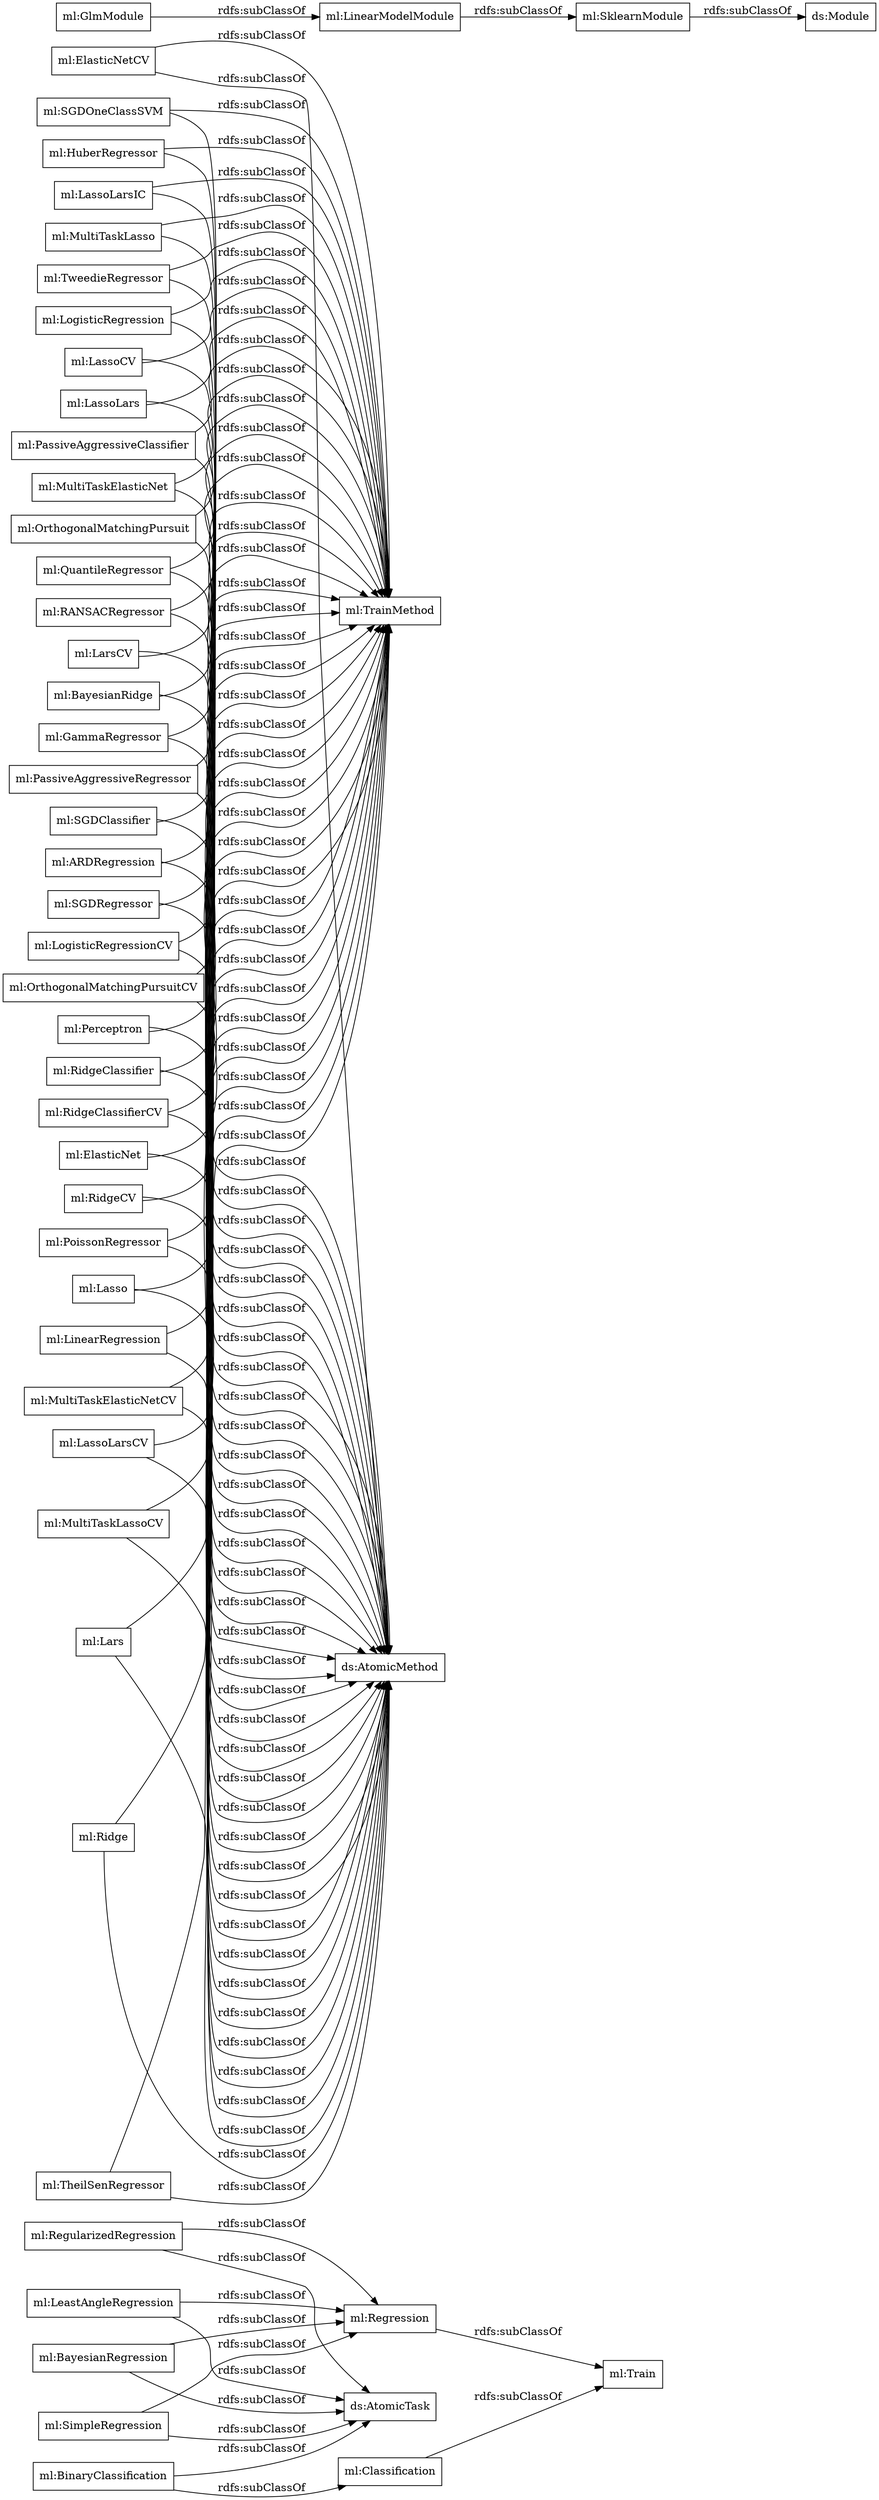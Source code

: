 digraph ar2dtool_diagram { 
rankdir=LR;
size="1000"
node [shape = rectangle, color="black"]; "ml:Regression" "ml:ElasticNetCV" "ml:SGDOneClassSVM" "ml:HuberRegressor" "ml:LassoLarsIC" "ml:MultiTaskLasso" "ml:TweedieRegressor" "ml:MultiTaskElasticNet" "ml:RANSACRegressor" "ml:GlmModule" "ml:SGDRegressor" "ml:LogisticRegression" "ml:LinearModelModule" "ml:RegularizedRegression" "ml:OrthogonalMatchingPursuit" "ml:SklearnModule" "ml:LeastAngleRegression" "ml:ElasticNet" "ml:LassoCV" "ml:BayesianRidge" "ml:LogisticRegressionCV" "ml:LassoLarsCV" "ml:Train" "ml:Lars" "ml:BayesianRegression" "ml:OrthogonalMatchingPursuitCV" "ml:LassoLars" "ml:SGDClassifier" "ml:RidgeClassifier" "ml:LarsCV" "ml:QuantileRegressor" "ml:Perceptron" "ml:PassiveAggressiveRegressor" "ml:PoissonRegressor" "ml:LinearRegression" "ml:SimpleRegression" "ml:BinaryClassification" "ml:TheilSenRegressor" "ml:Classification" "ml:Ridge" "ml:PassiveAggressiveClassifier" "ml:ARDRegression" "ml:GammaRegressor" "ml:Lasso" "ml:RidgeCV" "ml:MultiTaskElasticNetCV" "ml:RidgeClassifierCV" "ml:MultiTaskLassoCV" ; /*classes style*/
	"ml:BayesianRidge" -> "ml:TrainMethod" [ label = "rdfs:subClassOf" ];
	"ml:BayesianRidge" -> "ds:AtomicMethod" [ label = "rdfs:subClassOf" ];
	"ml:LassoCV" -> "ml:TrainMethod" [ label = "rdfs:subClassOf" ];
	"ml:LassoCV" -> "ds:AtomicMethod" [ label = "rdfs:subClassOf" ];
	"ml:SimpleRegression" -> "ml:Regression" [ label = "rdfs:subClassOf" ];
	"ml:SimpleRegression" -> "ds:AtomicTask" [ label = "rdfs:subClassOf" ];
	"ml:ElasticNetCV" -> "ml:TrainMethod" [ label = "rdfs:subClassOf" ];
	"ml:ElasticNetCV" -> "ds:AtomicMethod" [ label = "rdfs:subClassOf" ];
	"ml:LarsCV" -> "ml:TrainMethod" [ label = "rdfs:subClassOf" ];
	"ml:LarsCV" -> "ds:AtomicMethod" [ label = "rdfs:subClassOf" ];
	"ml:LassoLars" -> "ml:TrainMethod" [ label = "rdfs:subClassOf" ];
	"ml:LassoLars" -> "ds:AtomicMethod" [ label = "rdfs:subClassOf" ];
	"ml:Regression" -> "ml:Train" [ label = "rdfs:subClassOf" ];
	"ml:PassiveAggressiveClassifier" -> "ml:TrainMethod" [ label = "rdfs:subClassOf" ];
	"ml:PassiveAggressiveClassifier" -> "ds:AtomicMethod" [ label = "rdfs:subClassOf" ];
	"ml:OrthogonalMatchingPursuitCV" -> "ml:TrainMethod" [ label = "rdfs:subClassOf" ];
	"ml:OrthogonalMatchingPursuitCV" -> "ds:AtomicMethod" [ label = "rdfs:subClassOf" ];
	"ml:RidgeCV" -> "ml:TrainMethod" [ label = "rdfs:subClassOf" ];
	"ml:RidgeCV" -> "ds:AtomicMethod" [ label = "rdfs:subClassOf" ];
	"ml:BinaryClassification" -> "ml:Classification" [ label = "rdfs:subClassOf" ];
	"ml:BinaryClassification" -> "ds:AtomicTask" [ label = "rdfs:subClassOf" ];
	"ml:LinearRegression" -> "ml:TrainMethod" [ label = "rdfs:subClassOf" ];
	"ml:LinearRegression" -> "ds:AtomicMethod" [ label = "rdfs:subClassOf" ];
	"ml:QuantileRegressor" -> "ml:TrainMethod" [ label = "rdfs:subClassOf" ];
	"ml:QuantileRegressor" -> "ds:AtomicMethod" [ label = "rdfs:subClassOf" ];
	"ml:PoissonRegressor" -> "ml:TrainMethod" [ label = "rdfs:subClassOf" ];
	"ml:PoissonRegressor" -> "ds:AtomicMethod" [ label = "rdfs:subClassOf" ];
	"ml:RegularizedRegression" -> "ml:Regression" [ label = "rdfs:subClassOf" ];
	"ml:RegularizedRegression" -> "ds:AtomicTask" [ label = "rdfs:subClassOf" ];
	"ml:MultiTaskElasticNetCV" -> "ml:TrainMethod" [ label = "rdfs:subClassOf" ];
	"ml:MultiTaskElasticNetCV" -> "ds:AtomicMethod" [ label = "rdfs:subClassOf" ];
	"ml:RidgeClassifier" -> "ml:TrainMethod" [ label = "rdfs:subClassOf" ];
	"ml:RidgeClassifier" -> "ds:AtomicMethod" [ label = "rdfs:subClassOf" ];
	"ml:OrthogonalMatchingPursuit" -> "ml:TrainMethod" [ label = "rdfs:subClassOf" ];
	"ml:OrthogonalMatchingPursuit" -> "ds:AtomicMethod" [ label = "rdfs:subClassOf" ];
	"ml:LinearModelModule" -> "ml:SklearnModule" [ label = "rdfs:subClassOf" ];
	"ml:LassoLarsIC" -> "ml:TrainMethod" [ label = "rdfs:subClassOf" ];
	"ml:LassoLarsIC" -> "ds:AtomicMethod" [ label = "rdfs:subClassOf" ];
	"ml:PassiveAggressiveRegressor" -> "ml:TrainMethod" [ label = "rdfs:subClassOf" ];
	"ml:PassiveAggressiveRegressor" -> "ds:AtomicMethod" [ label = "rdfs:subClassOf" ];
	"ml:ARDRegression" -> "ml:TrainMethod" [ label = "rdfs:subClassOf" ];
	"ml:ARDRegression" -> "ds:AtomicMethod" [ label = "rdfs:subClassOf" ];
	"ml:GammaRegressor" -> "ml:TrainMethod" [ label = "rdfs:subClassOf" ];
	"ml:GammaRegressor" -> "ds:AtomicMethod" [ label = "rdfs:subClassOf" ];
	"ml:MultiTaskLasso" -> "ml:TrainMethod" [ label = "rdfs:subClassOf" ];
	"ml:MultiTaskLasso" -> "ds:AtomicMethod" [ label = "rdfs:subClassOf" ];
	"ml:GlmModule" -> "ml:LinearModelModule" [ label = "rdfs:subClassOf" ];
	"ml:LeastAngleRegression" -> "ml:Regression" [ label = "rdfs:subClassOf" ];
	"ml:LeastAngleRegression" -> "ds:AtomicTask" [ label = "rdfs:subClassOf" ];
	"ml:Classification" -> "ml:Train" [ label = "rdfs:subClassOf" ];
	"ml:SklearnModule" -> "ds:Module" [ label = "rdfs:subClassOf" ];
	"ml:RidgeClassifierCV" -> "ml:TrainMethod" [ label = "rdfs:subClassOf" ];
	"ml:RidgeClassifierCV" -> "ds:AtomicMethod" [ label = "rdfs:subClassOf" ];
	"ml:MultiTaskElasticNet" -> "ml:TrainMethod" [ label = "rdfs:subClassOf" ];
	"ml:MultiTaskElasticNet" -> "ds:AtomicMethod" [ label = "rdfs:subClassOf" ];
	"ml:Lars" -> "ml:TrainMethod" [ label = "rdfs:subClassOf" ];
	"ml:Lars" -> "ds:AtomicMethod" [ label = "rdfs:subClassOf" ];
	"ml:Perceptron" -> "ml:TrainMethod" [ label = "rdfs:subClassOf" ];
	"ml:Perceptron" -> "ds:AtomicMethod" [ label = "rdfs:subClassOf" ];
	"ml:ElasticNet" -> "ml:TrainMethod" [ label = "rdfs:subClassOf" ];
	"ml:ElasticNet" -> "ds:AtomicMethod" [ label = "rdfs:subClassOf" ];
	"ml:LogisticRegression" -> "ml:TrainMethod" [ label = "rdfs:subClassOf" ];
	"ml:LogisticRegression" -> "ds:AtomicMethod" [ label = "rdfs:subClassOf" ];
	"ml:Lasso" -> "ml:TrainMethod" [ label = "rdfs:subClassOf" ];
	"ml:Lasso" -> "ds:AtomicMethod" [ label = "rdfs:subClassOf" ];
	"ml:LogisticRegressionCV" -> "ml:TrainMethod" [ label = "rdfs:subClassOf" ];
	"ml:LogisticRegressionCV" -> "ds:AtomicMethod" [ label = "rdfs:subClassOf" ];
	"ml:HuberRegressor" -> "ml:TrainMethod" [ label = "rdfs:subClassOf" ];
	"ml:HuberRegressor" -> "ds:AtomicMethod" [ label = "rdfs:subClassOf" ];
	"ml:MultiTaskLassoCV" -> "ml:TrainMethod" [ label = "rdfs:subClassOf" ];
	"ml:MultiTaskLassoCV" -> "ds:AtomicMethod" [ label = "rdfs:subClassOf" ];
	"ml:SGDOneClassSVM" -> "ml:TrainMethod" [ label = "rdfs:subClassOf" ];
	"ml:SGDOneClassSVM" -> "ds:AtomicMethod" [ label = "rdfs:subClassOf" ];
	"ml:LassoLarsCV" -> "ml:TrainMethod" [ label = "rdfs:subClassOf" ];
	"ml:LassoLarsCV" -> "ds:AtomicMethod" [ label = "rdfs:subClassOf" ];
	"ml:SGDRegressor" -> "ml:TrainMethod" [ label = "rdfs:subClassOf" ];
	"ml:SGDRegressor" -> "ds:AtomicMethod" [ label = "rdfs:subClassOf" ];
	"ml:TweedieRegressor" -> "ml:TrainMethod" [ label = "rdfs:subClassOf" ];
	"ml:TweedieRegressor" -> "ds:AtomicMethod" [ label = "rdfs:subClassOf" ];
	"ml:Ridge" -> "ml:TrainMethod" [ label = "rdfs:subClassOf" ];
	"ml:Ridge" -> "ds:AtomicMethod" [ label = "rdfs:subClassOf" ];
	"ml:RANSACRegressor" -> "ml:TrainMethod" [ label = "rdfs:subClassOf" ];
	"ml:RANSACRegressor" -> "ds:AtomicMethod" [ label = "rdfs:subClassOf" ];
	"ml:SGDClassifier" -> "ml:TrainMethod" [ label = "rdfs:subClassOf" ];
	"ml:SGDClassifier" -> "ds:AtomicMethod" [ label = "rdfs:subClassOf" ];
	"ml:BayesianRegression" -> "ml:Regression" [ label = "rdfs:subClassOf" ];
	"ml:BayesianRegression" -> "ds:AtomicTask" [ label = "rdfs:subClassOf" ];
	"ml:TheilSenRegressor" -> "ml:TrainMethod" [ label = "rdfs:subClassOf" ];
	"ml:TheilSenRegressor" -> "ds:AtomicMethod" [ label = "rdfs:subClassOf" ];

}
